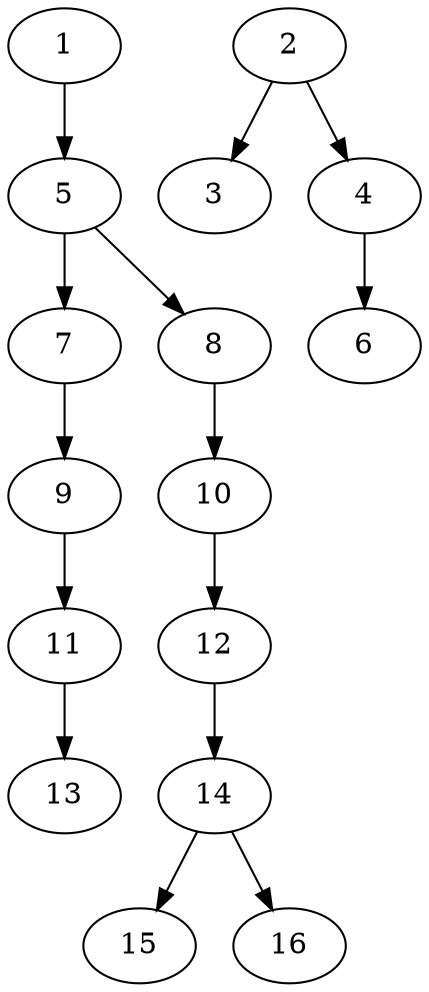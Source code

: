 // DAG (tier=1-easy, mode=data, n=16, ccr=0.317, fat=0.494, density=0.334, regular=0.774, jump=0.096, mindata=1048576, maxdata=8388608)
// DAG automatically generated by daggen at Sun Aug 24 16:33:32 2025
// /home/ermia/Project/Environments/daggen/bin/daggen --dot --ccr 0.317 --fat 0.494 --regular 0.774 --density 0.334 --jump 0.096 --mindata 1048576 --maxdata 8388608 -n 16 
digraph G {
  1 [size="9036941588110832", alpha="0.08", expect_size="4518470794055416"]
  1 -> 5 [size ="164774272827392"]
  2 [size="17216000037422020", alpha="0.14", expect_size="8608000018711010"]
  2 -> 3 [size ="351263237603328"]
  2 -> 4 [size ="351263237603328"]
  3 [size="172314887453977216", alpha="0.08", expect_size="86157443726988608"]
  4 [size="505636784542056448000", alpha="0.18", expect_size="252818392271028224000"]
  4 -> 6 [size ="507749020467200"]
  5 [size="523987134982188433408", alpha="0.12", expect_size="261993567491094216704"]
  5 -> 7 [size ="519960560402432"]
  5 -> 8 [size ="519960560402432"]
  6 [size="201160835304943255552", alpha="0.20", expect_size="100580417652471627776"]
  7 [size="241448704852711440384", alpha="0.18", expect_size="120724352426355720192"]
  7 -> 9 [size ="310198652633088"]
  8 [size="250615155537668472832", alpha="0.04", expect_size="125307577768834236416"]
  8 -> 10 [size ="318000796270592"]
  9 [size="215515453015972352", alpha="0.11", expect_size="107757726507986176"]
  9 -> 11 [size ="369850371276800"]
  10 [size="18639436349033860", alpha="0.02", expect_size="9319718174516930"]
  10 -> 12 [size ="398456061427712"]
  11 [size="53249719673632587776", alpha="0.06", expect_size="26624859836816293888"]
  11 -> 13 [size ="113231746039808"]
  12 [size="1033456280453319040", alpha="0.19", expect_size="516728140226659520"]
  12 -> 14 [size ="535529573580800"]
  13 [size="287320401843025084416", alpha="0.08", expect_size="143660200921512542208"]
  14 [size="812281877195033", alpha="0.17", expect_size="406140938597516"]
  14 -> 15 [size ="32787117637632"]
  14 -> 16 [size ="32787117637632"]
  15 [size="162435149837402", alpha="0.15", expect_size="81217574918701"]
  16 [size="4219110176323534848", alpha="0.17", expect_size="2109555088161767424"]
}